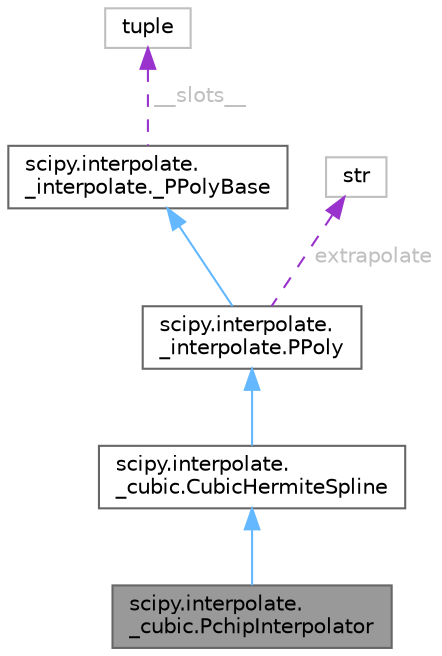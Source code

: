 digraph "scipy.interpolate._cubic.PchipInterpolator"
{
 // LATEX_PDF_SIZE
  bgcolor="transparent";
  edge [fontname=Helvetica,fontsize=10,labelfontname=Helvetica,labelfontsize=10];
  node [fontname=Helvetica,fontsize=10,shape=box,height=0.2,width=0.4];
  Node1 [id="Node000001",label="scipy.interpolate.\l_cubic.PchipInterpolator",height=0.2,width=0.4,color="gray40", fillcolor="grey60", style="filled", fontcolor="black",tooltip=" "];
  Node2 -> Node1 [id="edge6_Node000001_Node000002",dir="back",color="steelblue1",style="solid",tooltip=" "];
  Node2 [id="Node000002",label="scipy.interpolate.\l_cubic.CubicHermiteSpline",height=0.2,width=0.4,color="gray40", fillcolor="white", style="filled",URL="$d2/d8f/classscipy_1_1interpolate_1_1__cubic_1_1CubicHermiteSpline.html",tooltip=" "];
  Node3 -> Node2 [id="edge7_Node000002_Node000003",dir="back",color="steelblue1",style="solid",tooltip=" "];
  Node3 [id="Node000003",label="scipy.interpolate.\l_interpolate.PPoly",height=0.2,width=0.4,color="gray40", fillcolor="white", style="filled",URL="$d0/d27/classscipy_1_1interpolate_1_1__interpolate_1_1PPoly.html",tooltip=" "];
  Node4 -> Node3 [id="edge8_Node000003_Node000004",dir="back",color="steelblue1",style="solid",tooltip=" "];
  Node4 [id="Node000004",label="scipy.interpolate.\l_interpolate._PPolyBase",height=0.2,width=0.4,color="gray40", fillcolor="white", style="filled",URL="$d2/d37/classscipy_1_1interpolate_1_1__interpolate_1_1__PPolyBase.html",tooltip=" "];
  Node5 -> Node4 [id="edge9_Node000004_Node000005",dir="back",color="darkorchid3",style="dashed",tooltip=" ",label=" __slots__",fontcolor="grey" ];
  Node5 [id="Node000005",label="tuple",height=0.2,width=0.4,color="grey75", fillcolor="white", style="filled",tooltip=" "];
  Node6 -> Node3 [id="edge10_Node000003_Node000006",dir="back",color="darkorchid3",style="dashed",tooltip=" ",label=" extrapolate",fontcolor="grey" ];
  Node6 [id="Node000006",label="str",height=0.2,width=0.4,color="grey75", fillcolor="white", style="filled",tooltip=" "];
}
